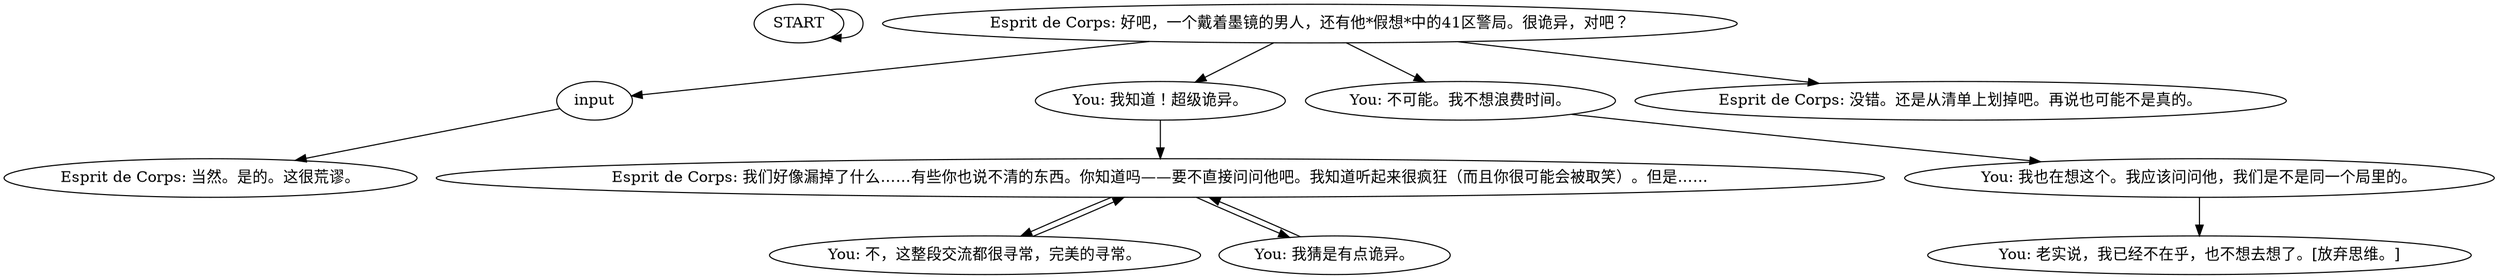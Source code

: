 # WHIRLING F1 ORB / vicquemare esprit afterthought
# What a hell... *are* we from the same station?
# ==================================================
digraph G {
	  0 [label="START"];
	  1 [label="input"];
	  2 [label="You: 我知道！超级诡异。"];
	  3 [label="You: 不，这整段交流都很寻常，完美的寻常。"];
	  4 [label="You: 不可能。我不想浪费时间。"];
	  5 [label="You: 老实说，我已经不在乎，也不想去想了。[放弃思维。]"];
	  6 [label="Esprit de Corps: 没错。还是从清单上划掉吧。再说也可能不是真的。"];
	  7 [label="You: 我猜是有点诡异。"];
	  8 [label="You: 我也在想这个。我应该问问他，我们是不是同一个局里的。"];
	  9 [label="Esprit de Corps: 当然。是的。这很荒谬。"];
	  10 [label="Esprit de Corps: 好吧，一个戴着墨镜的男人，还有他*假想*中的41区警局。很诡异，对吧？"];
	  11 [label="Esprit de Corps: 我们好像漏掉了什么……有些你也说不清的东西。你知道吗——要不直接问问他吧。我知道听起来很疯狂（而且你很可能会被取笑）。但是……"];
	  0 -> 0
	  1 -> 9
	  2 -> 11
	  3 -> 11
	  4 -> 8
	  7 -> 11
	  8 -> 5
	  10 -> 1
	  10 -> 2
	  10 -> 4
	  10 -> 6
	  11 -> 3
	  11 -> 7
}

